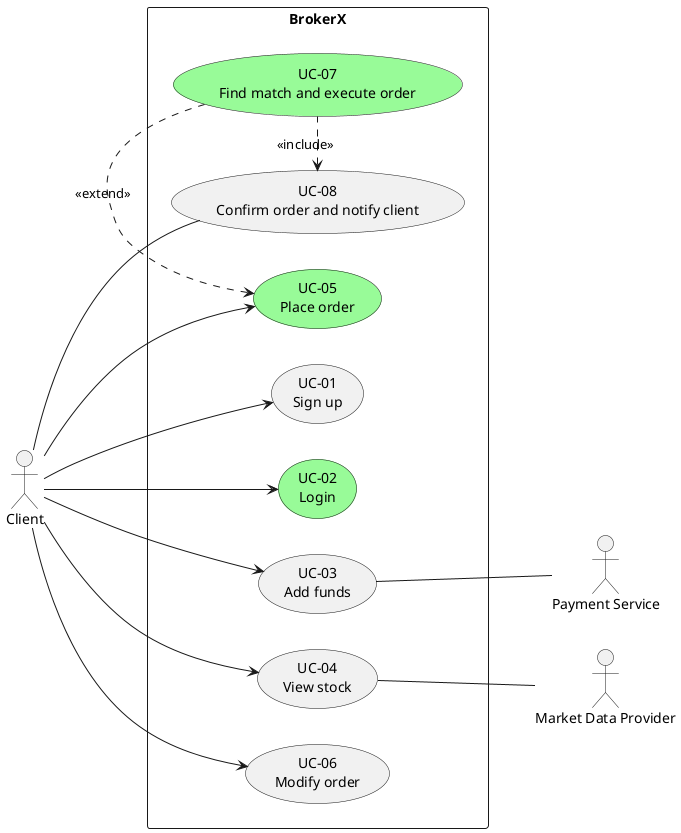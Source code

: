 @startuml all_use_cases
left to right direction

actor Client as C

rectangle BrokerX {
    together {
        usecase "UC-01\nSign up" as UC01
        usecase "UC-02\nLogin" as UC02 #palegreen
        usecase "UC-03\nAdd funds" as UC03
        usecase "UC-04\nView stock" as UC04
        usecase "UC-06\nModify order" as UC06
    }
    
    together {
        usecase "UC-08\nConfirm order and notify client" as UC08
        usecase "UC-05\nPlace order" as UC05 #palegreen
        usecase "UC-07\nFind match and execute order" as UC07 #palegreen
    }
}

actor "Payment Service" as PS
actor "Market Data Provider" as MDP

' Client interactions
C --> UC01
C --> UC02
C --> UC03
C --> UC04
C --> UC05
C --> UC06

' External services interactions
UC03 -- PS 
UC04 -- MDP

' Relationships between use cases
UC08 -- C
UC05 <. UC07 : <<extend>>
UC08 <. UC07 : <<include>>

@enduml
